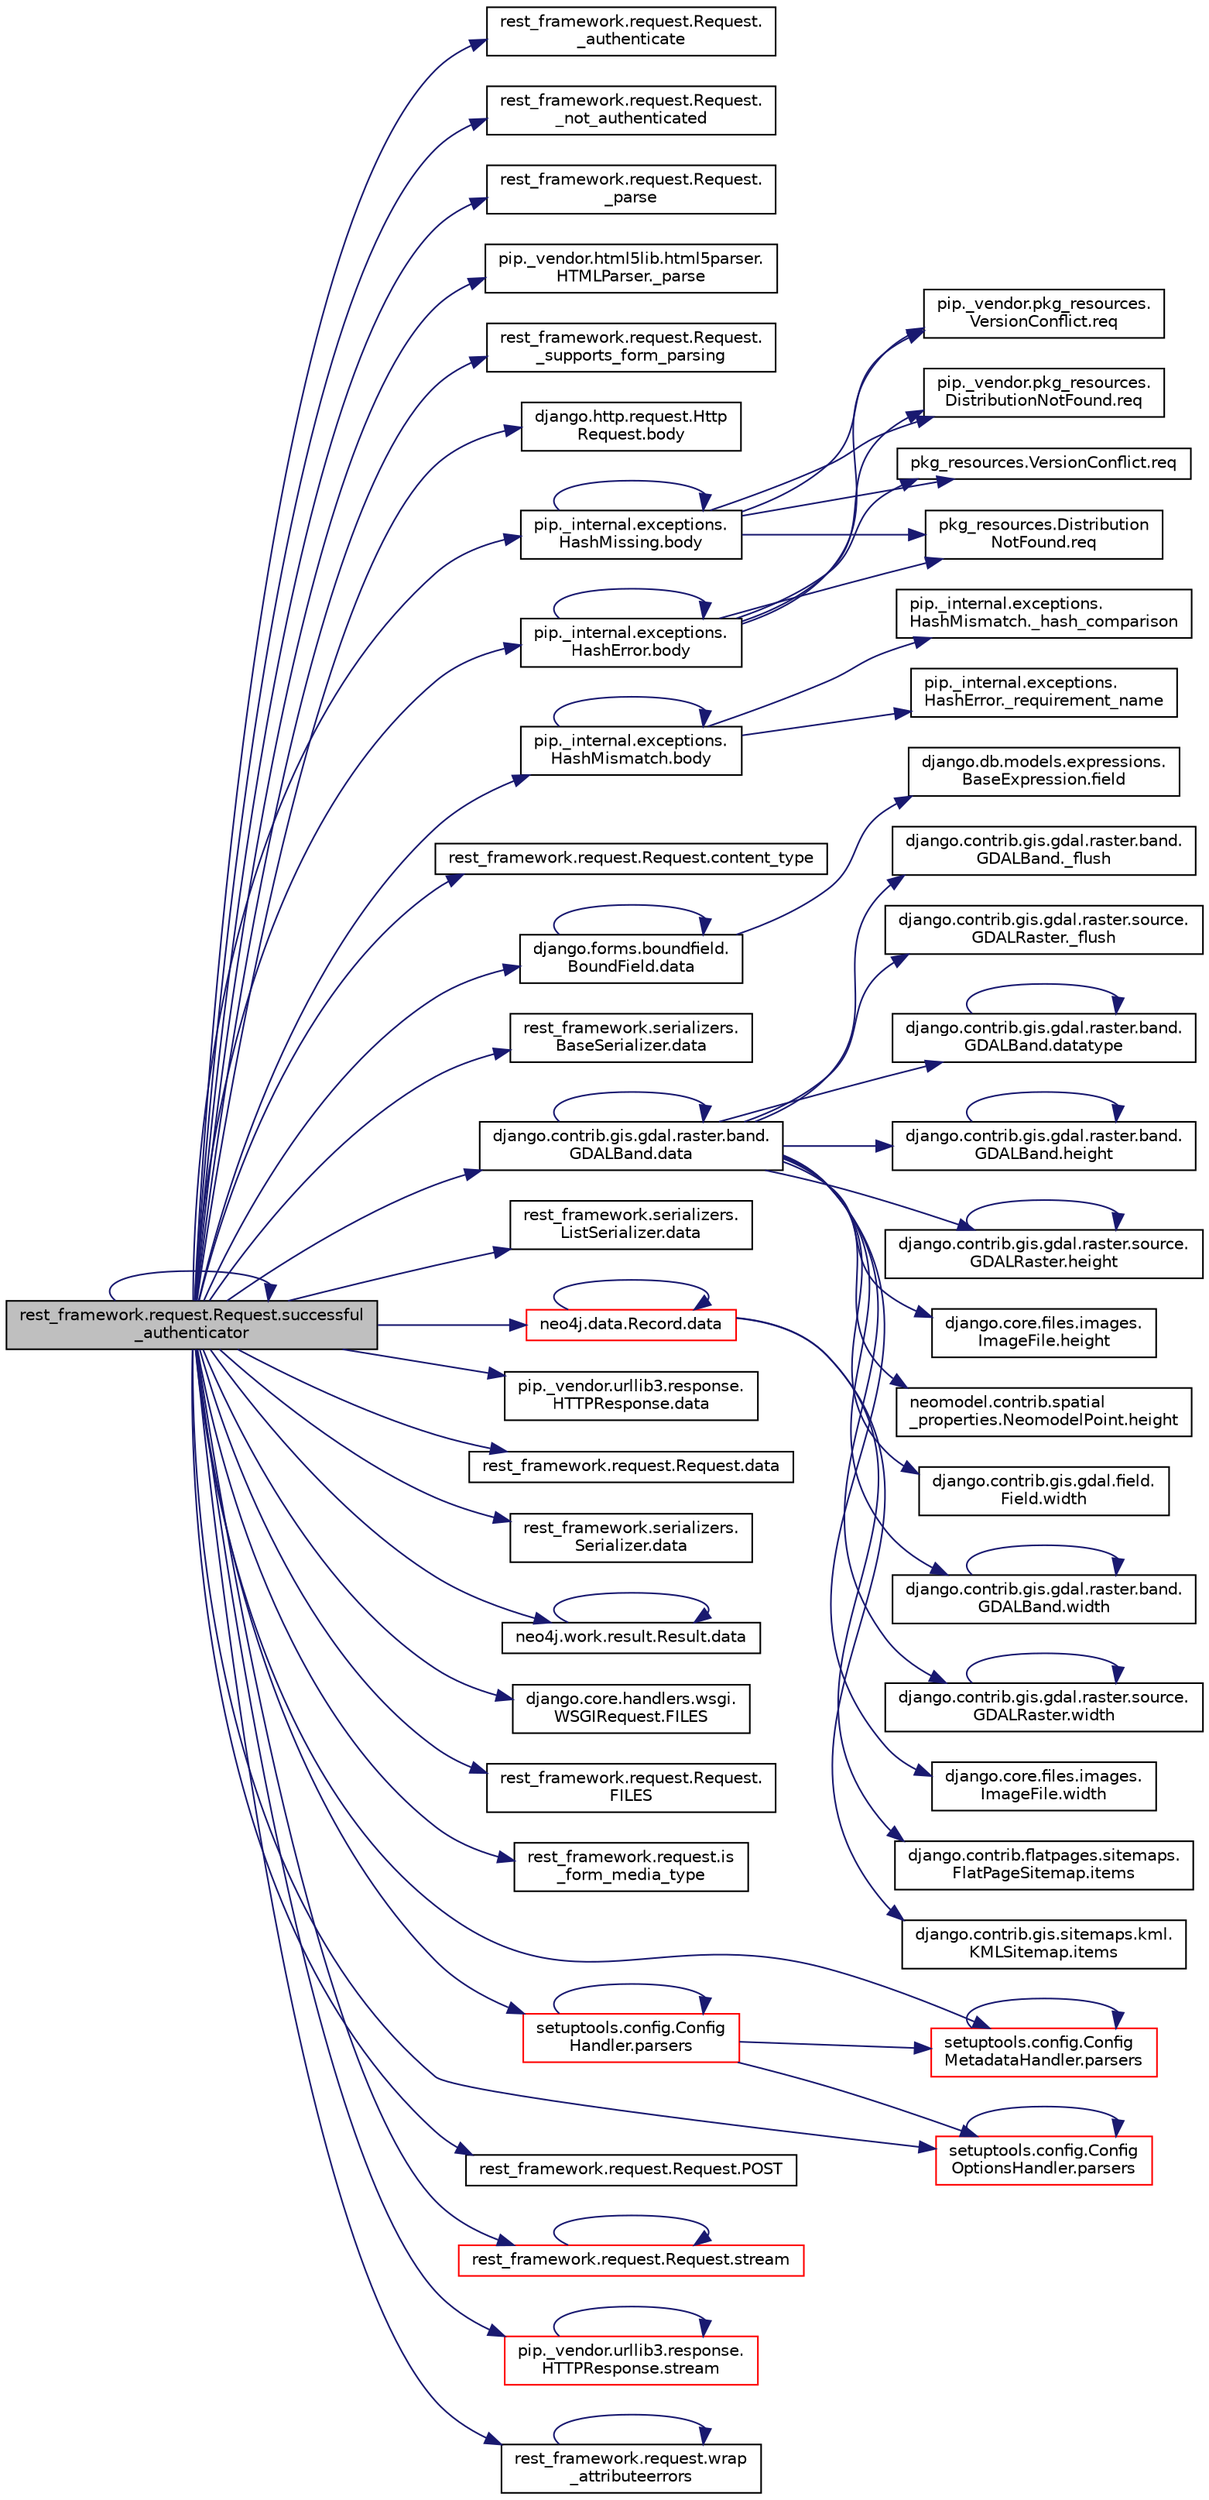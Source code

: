 digraph "rest_framework.request.Request.successful_authenticator"
{
 // LATEX_PDF_SIZE
  edge [fontname="Helvetica",fontsize="10",labelfontname="Helvetica",labelfontsize="10"];
  node [fontname="Helvetica",fontsize="10",shape=record];
  rankdir="LR";
  Node1 [label="rest_framework.request.Request.successful\l_authenticator",height=0.2,width=0.4,color="black", fillcolor="grey75", style="filled", fontcolor="black",tooltip=" "];
  Node1 -> Node2 [color="midnightblue",fontsize="10",style="solid",fontname="Helvetica"];
  Node2 [label="rest_framework.request.Request.\l_authenticate",height=0.2,width=0.4,color="black", fillcolor="white", style="filled",URL="$d9/d48/classrest__framework_1_1request_1_1_request.html#a409bfe5f037db0579dcb974449e07b20",tooltip=" "];
  Node1 -> Node3 [color="midnightblue",fontsize="10",style="solid",fontname="Helvetica"];
  Node3 [label="rest_framework.request.Request.\l_not_authenticated",height=0.2,width=0.4,color="black", fillcolor="white", style="filled",URL="$d9/d48/classrest__framework_1_1request_1_1_request.html#a0e2e1ce2c0bf25455bde5f5a359efb55",tooltip=" "];
  Node1 -> Node4 [color="midnightblue",fontsize="10",style="solid",fontname="Helvetica"];
  Node4 [label="rest_framework.request.Request.\l_parse",height=0.2,width=0.4,color="black", fillcolor="white", style="filled",URL="$d9/d48/classrest__framework_1_1request_1_1_request.html#a2e31a8585127f7c68f000c9485499c5f",tooltip=" "];
  Node1 -> Node5 [color="midnightblue",fontsize="10",style="solid",fontname="Helvetica"];
  Node5 [label="pip._vendor.html5lib.html5parser.\lHTMLParser._parse",height=0.2,width=0.4,color="black", fillcolor="white", style="filled",URL="$dd/dcc/classpip_1_1__vendor_1_1html5lib_1_1html5parser_1_1_h_t_m_l_parser.html#a315af403cb7101a41bcc6e96446b467f",tooltip=" "];
  Node1 -> Node6 [color="midnightblue",fontsize="10",style="solid",fontname="Helvetica"];
  Node6 [label="rest_framework.request.Request.\l_supports_form_parsing",height=0.2,width=0.4,color="black", fillcolor="white", style="filled",URL="$d9/d48/classrest__framework_1_1request_1_1_request.html#a7dc59a957fb48820c560685e1f45cf8b",tooltip=" "];
  Node1 -> Node7 [color="midnightblue",fontsize="10",style="solid",fontname="Helvetica"];
  Node7 [label="django.http.request.Http\lRequest.body",height=0.2,width=0.4,color="black", fillcolor="white", style="filled",URL="$d1/ded/classdjango_1_1http_1_1request_1_1_http_request.html#a671ce3b0fef6b03c17fbbb0247add996",tooltip=" "];
  Node1 -> Node8 [color="midnightblue",fontsize="10",style="solid",fontname="Helvetica"];
  Node8 [label="pip._internal.exceptions.\lHashError.body",height=0.2,width=0.4,color="black", fillcolor="white", style="filled",URL="$d5/d33/classpip_1_1__internal_1_1exceptions_1_1_hash_error.html#a9b89535522b4de9758f62636848d4f62",tooltip=" "];
  Node8 -> Node8 [color="midnightblue",fontsize="10",style="solid",fontname="Helvetica"];
  Node8 -> Node9 [color="midnightblue",fontsize="10",style="solid",fontname="Helvetica"];
  Node9 [label="pip._vendor.pkg_resources.\lVersionConflict.req",height=0.2,width=0.4,color="black", fillcolor="white", style="filled",URL="$d2/d23/classpip_1_1__vendor_1_1pkg__resources_1_1_version_conflict.html#a575a61fcd835fa61b81fb5e92f89eed1",tooltip=" "];
  Node8 -> Node10 [color="midnightblue",fontsize="10",style="solid",fontname="Helvetica"];
  Node10 [label="pip._vendor.pkg_resources.\lDistributionNotFound.req",height=0.2,width=0.4,color="black", fillcolor="white", style="filled",URL="$d9/dd2/classpip_1_1__vendor_1_1pkg__resources_1_1_distribution_not_found.html#a544f707bf24ba1dd0358de79f6afc3fb",tooltip=" "];
  Node8 -> Node11 [color="midnightblue",fontsize="10",style="solid",fontname="Helvetica"];
  Node11 [label="pkg_resources.VersionConflict.req",height=0.2,width=0.4,color="black", fillcolor="white", style="filled",URL="$d2/d54/classpkg__resources_1_1_version_conflict.html#aa58b2603058699b5edf24f1e207bfd21",tooltip=" "];
  Node8 -> Node12 [color="midnightblue",fontsize="10",style="solid",fontname="Helvetica"];
  Node12 [label="pkg_resources.Distribution\lNotFound.req",height=0.2,width=0.4,color="black", fillcolor="white", style="filled",URL="$d6/d33/classpkg__resources_1_1_distribution_not_found.html#a8e314724660036b768d78dc21103c22f",tooltip=" "];
  Node1 -> Node13 [color="midnightblue",fontsize="10",style="solid",fontname="Helvetica"];
  Node13 [label="pip._internal.exceptions.\lHashMissing.body",height=0.2,width=0.4,color="black", fillcolor="white", style="filled",URL="$d4/dcb/classpip_1_1__internal_1_1exceptions_1_1_hash_missing.html#ac0e1ecc6b10c6d140adc7b1e3d4d3f78",tooltip=" "];
  Node13 -> Node13 [color="midnightblue",fontsize="10",style="solid",fontname="Helvetica"];
  Node13 -> Node9 [color="midnightblue",fontsize="10",style="solid",fontname="Helvetica"];
  Node13 -> Node10 [color="midnightblue",fontsize="10",style="solid",fontname="Helvetica"];
  Node13 -> Node11 [color="midnightblue",fontsize="10",style="solid",fontname="Helvetica"];
  Node13 -> Node12 [color="midnightblue",fontsize="10",style="solid",fontname="Helvetica"];
  Node1 -> Node14 [color="midnightblue",fontsize="10",style="solid",fontname="Helvetica"];
  Node14 [label="pip._internal.exceptions.\lHashMismatch.body",height=0.2,width=0.4,color="black", fillcolor="white", style="filled",URL="$da/dc1/classpip_1_1__internal_1_1exceptions_1_1_hash_mismatch.html#a291b79ce98fe4b95dd32dfdb2bde1fd3",tooltip=" "];
  Node14 -> Node15 [color="midnightblue",fontsize="10",style="solid",fontname="Helvetica"];
  Node15 [label="pip._internal.exceptions.\lHashMismatch._hash_comparison",height=0.2,width=0.4,color="black", fillcolor="white", style="filled",URL="$da/dc1/classpip_1_1__internal_1_1exceptions_1_1_hash_mismatch.html#adb4e0de3908007d74409d5971f5951de",tooltip=" "];
  Node14 -> Node16 [color="midnightblue",fontsize="10",style="solid",fontname="Helvetica"];
  Node16 [label="pip._internal.exceptions.\lHashError._requirement_name",height=0.2,width=0.4,color="black", fillcolor="white", style="filled",URL="$d5/d33/classpip_1_1__internal_1_1exceptions_1_1_hash_error.html#a0c851522499ffd4dbff93c18ca43b6e4",tooltip=" "];
  Node14 -> Node14 [color="midnightblue",fontsize="10",style="solid",fontname="Helvetica"];
  Node1 -> Node17 [color="midnightblue",fontsize="10",style="solid",fontname="Helvetica"];
  Node17 [label="rest_framework.request.Request.content_type",height=0.2,width=0.4,color="black", fillcolor="white", style="filled",URL="$d9/d48/classrest__framework_1_1request_1_1_request.html#ad8da5e74d09bd4971168323a85e57e33",tooltip=" "];
  Node1 -> Node18 [color="midnightblue",fontsize="10",style="solid",fontname="Helvetica"];
  Node18 [label="django.forms.boundfield.\lBoundField.data",height=0.2,width=0.4,color="black", fillcolor="white", style="filled",URL="$da/d92/classdjango_1_1forms_1_1boundfield_1_1_bound_field.html#ab171a7cf1b7f223c5a378a8a216c665d",tooltip=" "];
  Node18 -> Node18 [color="midnightblue",fontsize="10",style="solid",fontname="Helvetica"];
  Node18 -> Node19 [color="midnightblue",fontsize="10",style="solid",fontname="Helvetica"];
  Node19 [label="django.db.models.expressions.\lBaseExpression.field",height=0.2,width=0.4,color="black", fillcolor="white", style="filled",URL="$de/d6b/classdjango_1_1db_1_1models_1_1expressions_1_1_base_expression.html#ac6460ecaca5a7cac6b4bee69bce606fb",tooltip=" "];
  Node1 -> Node20 [color="midnightblue",fontsize="10",style="solid",fontname="Helvetica"];
  Node20 [label="rest_framework.serializers.\lBaseSerializer.data",height=0.2,width=0.4,color="black", fillcolor="white", style="filled",URL="$d9/de7/classrest__framework_1_1serializers_1_1_base_serializer.html#ab8e2dde5ecf9c3cc38be55e4b92f7fae",tooltip=" "];
  Node1 -> Node21 [color="midnightblue",fontsize="10",style="solid",fontname="Helvetica"];
  Node21 [label="django.contrib.gis.gdal.raster.band.\lGDALBand.data",height=0.2,width=0.4,color="black", fillcolor="white", style="filled",URL="$d5/d4d/classdjango_1_1contrib_1_1gis_1_1gdal_1_1raster_1_1band_1_1_g_d_a_l_band.html#ab034c17962c340c65434561c57451461",tooltip=" "];
  Node21 -> Node22 [color="midnightblue",fontsize="10",style="solid",fontname="Helvetica"];
  Node22 [label="django.contrib.gis.gdal.raster.band.\lGDALBand._flush",height=0.2,width=0.4,color="black", fillcolor="white", style="filled",URL="$d5/d4d/classdjango_1_1contrib_1_1gis_1_1gdal_1_1raster_1_1band_1_1_g_d_a_l_band.html#a281f94a7c47232db6a65310ad5df5dcd",tooltip=" "];
  Node21 -> Node23 [color="midnightblue",fontsize="10",style="solid",fontname="Helvetica"];
  Node23 [label="django.contrib.gis.gdal.raster.source.\lGDALRaster._flush",height=0.2,width=0.4,color="black", fillcolor="white", style="filled",URL="$db/dff/classdjango_1_1contrib_1_1gis_1_1gdal_1_1raster_1_1source_1_1_g_d_a_l_raster.html#a533f1bbe54bb8bcc74b196ac19ca9cbe",tooltip=" "];
  Node21 -> Node21 [color="midnightblue",fontsize="10",style="solid",fontname="Helvetica"];
  Node21 -> Node24 [color="midnightblue",fontsize="10",style="solid",fontname="Helvetica"];
  Node24 [label="django.contrib.gis.gdal.raster.band.\lGDALBand.datatype",height=0.2,width=0.4,color="black", fillcolor="white", style="filled",URL="$d5/d4d/classdjango_1_1contrib_1_1gis_1_1gdal_1_1raster_1_1band_1_1_g_d_a_l_band.html#a13e36aba412e7a1626d2ffc0d3fa0c2f",tooltip=" "];
  Node24 -> Node24 [color="midnightblue",fontsize="10",style="solid",fontname="Helvetica"];
  Node21 -> Node25 [color="midnightblue",fontsize="10",style="solid",fontname="Helvetica"];
  Node25 [label="django.contrib.gis.gdal.raster.band.\lGDALBand.height",height=0.2,width=0.4,color="black", fillcolor="white", style="filled",URL="$d5/d4d/classdjango_1_1contrib_1_1gis_1_1gdal_1_1raster_1_1band_1_1_g_d_a_l_band.html#a4ba6f5543bd67b918e962b5ef2546a35",tooltip=" "];
  Node25 -> Node25 [color="midnightblue",fontsize="10",style="solid",fontname="Helvetica"];
  Node21 -> Node26 [color="midnightblue",fontsize="10",style="solid",fontname="Helvetica"];
  Node26 [label="django.contrib.gis.gdal.raster.source.\lGDALRaster.height",height=0.2,width=0.4,color="black", fillcolor="white", style="filled",URL="$db/dff/classdjango_1_1contrib_1_1gis_1_1gdal_1_1raster_1_1source_1_1_g_d_a_l_raster.html#ab2226078b0844e2a3485606ff74647c8",tooltip=" "];
  Node26 -> Node26 [color="midnightblue",fontsize="10",style="solid",fontname="Helvetica"];
  Node21 -> Node27 [color="midnightblue",fontsize="10",style="solid",fontname="Helvetica"];
  Node27 [label="django.core.files.images.\lImageFile.height",height=0.2,width=0.4,color="black", fillcolor="white", style="filled",URL="$da/d6f/classdjango_1_1core_1_1files_1_1images_1_1_image_file.html#aa37d8ce9b035a8e92c7e0036ff69614f",tooltip=" "];
  Node21 -> Node28 [color="midnightblue",fontsize="10",style="solid",fontname="Helvetica"];
  Node28 [label="neomodel.contrib.spatial\l_properties.NeomodelPoint.height",height=0.2,width=0.4,color="black", fillcolor="white", style="filled",URL="$dc/d60/classneomodel_1_1contrib_1_1spatial__properties_1_1_neomodel_point.html#a49dd9595da971abc3ff209bf073cac31",tooltip=" "];
  Node21 -> Node29 [color="midnightblue",fontsize="10",style="solid",fontname="Helvetica"];
  Node29 [label="django.contrib.gis.gdal.field.\lField.width",height=0.2,width=0.4,color="black", fillcolor="white", style="filled",URL="$d8/d65/classdjango_1_1contrib_1_1gis_1_1gdal_1_1field_1_1_field.html#af3a5897357dbedee37d5195ffa84a168",tooltip=" "];
  Node21 -> Node30 [color="midnightblue",fontsize="10",style="solid",fontname="Helvetica"];
  Node30 [label="django.contrib.gis.gdal.raster.band.\lGDALBand.width",height=0.2,width=0.4,color="black", fillcolor="white", style="filled",URL="$d5/d4d/classdjango_1_1contrib_1_1gis_1_1gdal_1_1raster_1_1band_1_1_g_d_a_l_band.html#a537046ba1050cd219aa03e0d17c4167e",tooltip=" "];
  Node30 -> Node30 [color="midnightblue",fontsize="10",style="solid",fontname="Helvetica"];
  Node21 -> Node31 [color="midnightblue",fontsize="10",style="solid",fontname="Helvetica"];
  Node31 [label="django.contrib.gis.gdal.raster.source.\lGDALRaster.width",height=0.2,width=0.4,color="black", fillcolor="white", style="filled",URL="$db/dff/classdjango_1_1contrib_1_1gis_1_1gdal_1_1raster_1_1source_1_1_g_d_a_l_raster.html#a361068c930907022df924a732c701035",tooltip=" "];
  Node31 -> Node31 [color="midnightblue",fontsize="10",style="solid",fontname="Helvetica"];
  Node21 -> Node32 [color="midnightblue",fontsize="10",style="solid",fontname="Helvetica"];
  Node32 [label="django.core.files.images.\lImageFile.width",height=0.2,width=0.4,color="black", fillcolor="white", style="filled",URL="$da/d6f/classdjango_1_1core_1_1files_1_1images_1_1_image_file.html#a2ed6d2283c99e451f01fe0755a919637",tooltip=" "];
  Node1 -> Node33 [color="midnightblue",fontsize="10",style="solid",fontname="Helvetica"];
  Node33 [label="rest_framework.serializers.\lListSerializer.data",height=0.2,width=0.4,color="black", fillcolor="white", style="filled",URL="$d9/dee/classrest__framework_1_1serializers_1_1_list_serializer.html#a98b5c9f9dc18b200355dfed8df68dd19",tooltip=" "];
  Node1 -> Node34 [color="midnightblue",fontsize="10",style="solid",fontname="Helvetica"];
  Node34 [label="neo4j.data.Record.data",height=0.2,width=0.4,color="red", fillcolor="white", style="filled",URL="$d8/da3/classneo4j_1_1data_1_1_record.html#a24123084c9f60275847a4509076677bf",tooltip=" "];
  Node34 -> Node34 [color="midnightblue",fontsize="10",style="solid",fontname="Helvetica"];
  Node34 -> Node35 [color="midnightblue",fontsize="10",style="solid",fontname="Helvetica"];
  Node35 [label="django.contrib.flatpages.sitemaps.\lFlatPageSitemap.items",height=0.2,width=0.4,color="black", fillcolor="white", style="filled",URL="$da/db0/classdjango_1_1contrib_1_1flatpages_1_1sitemaps_1_1_flat_page_sitemap.html#a6948e64ef6083cce5ad81a02a00e7836",tooltip=" "];
  Node34 -> Node36 [color="midnightblue",fontsize="10",style="solid",fontname="Helvetica"];
  Node36 [label="django.contrib.gis.sitemaps.kml.\lKMLSitemap.items",height=0.2,width=0.4,color="black", fillcolor="white", style="filled",URL="$d0/dea/classdjango_1_1contrib_1_1gis_1_1sitemaps_1_1kml_1_1_k_m_l_sitemap.html#a6acd07396d1cde7a19605ad2a8aa92e3",tooltip=" "];
  Node1 -> Node838 [color="midnightblue",fontsize="10",style="solid",fontname="Helvetica"];
  Node838 [label="pip._vendor.urllib3.response.\lHTTPResponse.data",height=0.2,width=0.4,color="black", fillcolor="white", style="filled",URL="$dd/d5a/classpip_1_1__vendor_1_1urllib3_1_1response_1_1_h_t_t_p_response.html#a6e7ac6d6d58cacbce67ec13daeedeb7c",tooltip=" "];
  Node1 -> Node839 [color="midnightblue",fontsize="10",style="solid",fontname="Helvetica"];
  Node839 [label="rest_framework.request.Request.data",height=0.2,width=0.4,color="black", fillcolor="white", style="filled",URL="$d9/d48/classrest__framework_1_1request_1_1_request.html#ae246e53ff4ce6ec7367efa833ac43eb7",tooltip=" "];
  Node1 -> Node840 [color="midnightblue",fontsize="10",style="solid",fontname="Helvetica"];
  Node840 [label="rest_framework.serializers.\lSerializer.data",height=0.2,width=0.4,color="black", fillcolor="white", style="filled",URL="$de/daf/classrest__framework_1_1serializers_1_1_serializer.html#a028ae12666279b96942ec52c9e0bfb70",tooltip=" "];
  Node1 -> Node837 [color="midnightblue",fontsize="10",style="solid",fontname="Helvetica"];
  Node837 [label="neo4j.work.result.Result.data",height=0.2,width=0.4,color="black", fillcolor="white", style="filled",URL="$d6/d93/classneo4j_1_1work_1_1result_1_1_result.html#a91a9d95693baed609c832d2306811873",tooltip=" "];
  Node837 -> Node837 [color="midnightblue",fontsize="10",style="solid",fontname="Helvetica"];
  Node1 -> Node5535 [color="midnightblue",fontsize="10",style="solid",fontname="Helvetica"];
  Node5535 [label="django.core.handlers.wsgi.\lWSGIRequest.FILES",height=0.2,width=0.4,color="black", fillcolor="white", style="filled",URL="$de/db1/classdjango_1_1core_1_1handlers_1_1wsgi_1_1_w_s_g_i_request.html#a8cf041b2aabba73a7df8f57cc2ce0372",tooltip=" "];
  Node1 -> Node5536 [color="midnightblue",fontsize="10",style="solid",fontname="Helvetica"];
  Node5536 [label="rest_framework.request.Request.\lFILES",height=0.2,width=0.4,color="black", fillcolor="white", style="filled",URL="$d9/d48/classrest__framework_1_1request_1_1_request.html#a0384f74fe22b1371b5835c89d4c08ede",tooltip=" "];
  Node1 -> Node5537 [color="midnightblue",fontsize="10",style="solid",fontname="Helvetica"];
  Node5537 [label="rest_framework.request.is\l_form_media_type",height=0.2,width=0.4,color="black", fillcolor="white", style="filled",URL="$d7/d39/namespacerest__framework_1_1request.html#a5919250845155ad511c46f6aa43483a0",tooltip=" "];
  Node1 -> Node5538 [color="midnightblue",fontsize="10",style="solid",fontname="Helvetica"];
  Node5538 [label="setuptools.config.Config\lHandler.parsers",height=0.2,width=0.4,color="red", fillcolor="white", style="filled",URL="$d2/d75/classsetuptools_1_1config_1_1_config_handler.html#aae6195fe85e3caf2da8bf0b41644e234",tooltip=" "];
  Node5538 -> Node5538 [color="midnightblue",fontsize="10",style="solid",fontname="Helvetica"];
  Node5538 -> Node5543 [color="midnightblue",fontsize="10",style="solid",fontname="Helvetica"];
  Node5543 [label="setuptools.config.Config\lMetadataHandler.parsers",height=0.2,width=0.4,color="red", fillcolor="white", style="filled",URL="$d5/db2/classsetuptools_1_1config_1_1_config_metadata_handler.html#a79d5728ed108d5aaa690deca115678f1",tooltip=" "];
  Node5543 -> Node5543 [color="midnightblue",fontsize="10",style="solid",fontname="Helvetica"];
  Node5538 -> Node5552 [color="midnightblue",fontsize="10",style="solid",fontname="Helvetica"];
  Node5552 [label="setuptools.config.Config\lOptionsHandler.parsers",height=0.2,width=0.4,color="red", fillcolor="white", style="filled",URL="$d7/d6f/classsetuptools_1_1config_1_1_config_options_handler.html#a84db64d7a8a64c2816c2967a1ba1a486",tooltip=" "];
  Node5552 -> Node5552 [color="midnightblue",fontsize="10",style="solid",fontname="Helvetica"];
  Node1 -> Node5543 [color="midnightblue",fontsize="10",style="solid",fontname="Helvetica"];
  Node1 -> Node5552 [color="midnightblue",fontsize="10",style="solid",fontname="Helvetica"];
  Node1 -> Node5558 [color="midnightblue",fontsize="10",style="solid",fontname="Helvetica"];
  Node5558 [label="rest_framework.request.Request.POST",height=0.2,width=0.4,color="black", fillcolor="white", style="filled",URL="$d9/d48/classrest__framework_1_1request_1_1_request.html#a53588ab97f23f4554219caac38c974b3",tooltip=" "];
  Node1 -> Node116 [color="midnightblue",fontsize="10",style="solid",fontname="Helvetica"];
  Node116 [label="rest_framework.request.Request.stream",height=0.2,width=0.4,color="red", fillcolor="white", style="filled",URL="$d9/d48/classrest__framework_1_1request_1_1_request.html#af4b0ad5f3b472837e6bc511bbe8ef6ee",tooltip=" "];
  Node116 -> Node116 [color="midnightblue",fontsize="10",style="solid",fontname="Helvetica"];
  Node1 -> Node118 [color="midnightblue",fontsize="10",style="solid",fontname="Helvetica"];
  Node118 [label="pip._vendor.urllib3.response.\lHTTPResponse.stream",height=0.2,width=0.4,color="red", fillcolor="white", style="filled",URL="$dd/d5a/classpip_1_1__vendor_1_1urllib3_1_1response_1_1_h_t_t_p_response.html#aad7ca8755c86a2cfe56f28e64b7f9e77",tooltip=" "];
  Node118 -> Node118 [color="midnightblue",fontsize="10",style="solid",fontname="Helvetica"];
  Node1 -> Node1 [color="midnightblue",fontsize="10",style="solid",fontname="Helvetica"];
  Node1 -> Node5559 [color="midnightblue",fontsize="10",style="solid",fontname="Helvetica"];
  Node5559 [label="rest_framework.request.wrap\l_attributeerrors",height=0.2,width=0.4,color="black", fillcolor="white", style="filled",URL="$d7/d39/namespacerest__framework_1_1request.html#a2a3115e2c7025f6391f7941ad7541883",tooltip=" "];
  Node5559 -> Node5559 [color="midnightblue",fontsize="10",style="solid",fontname="Helvetica"];
}
